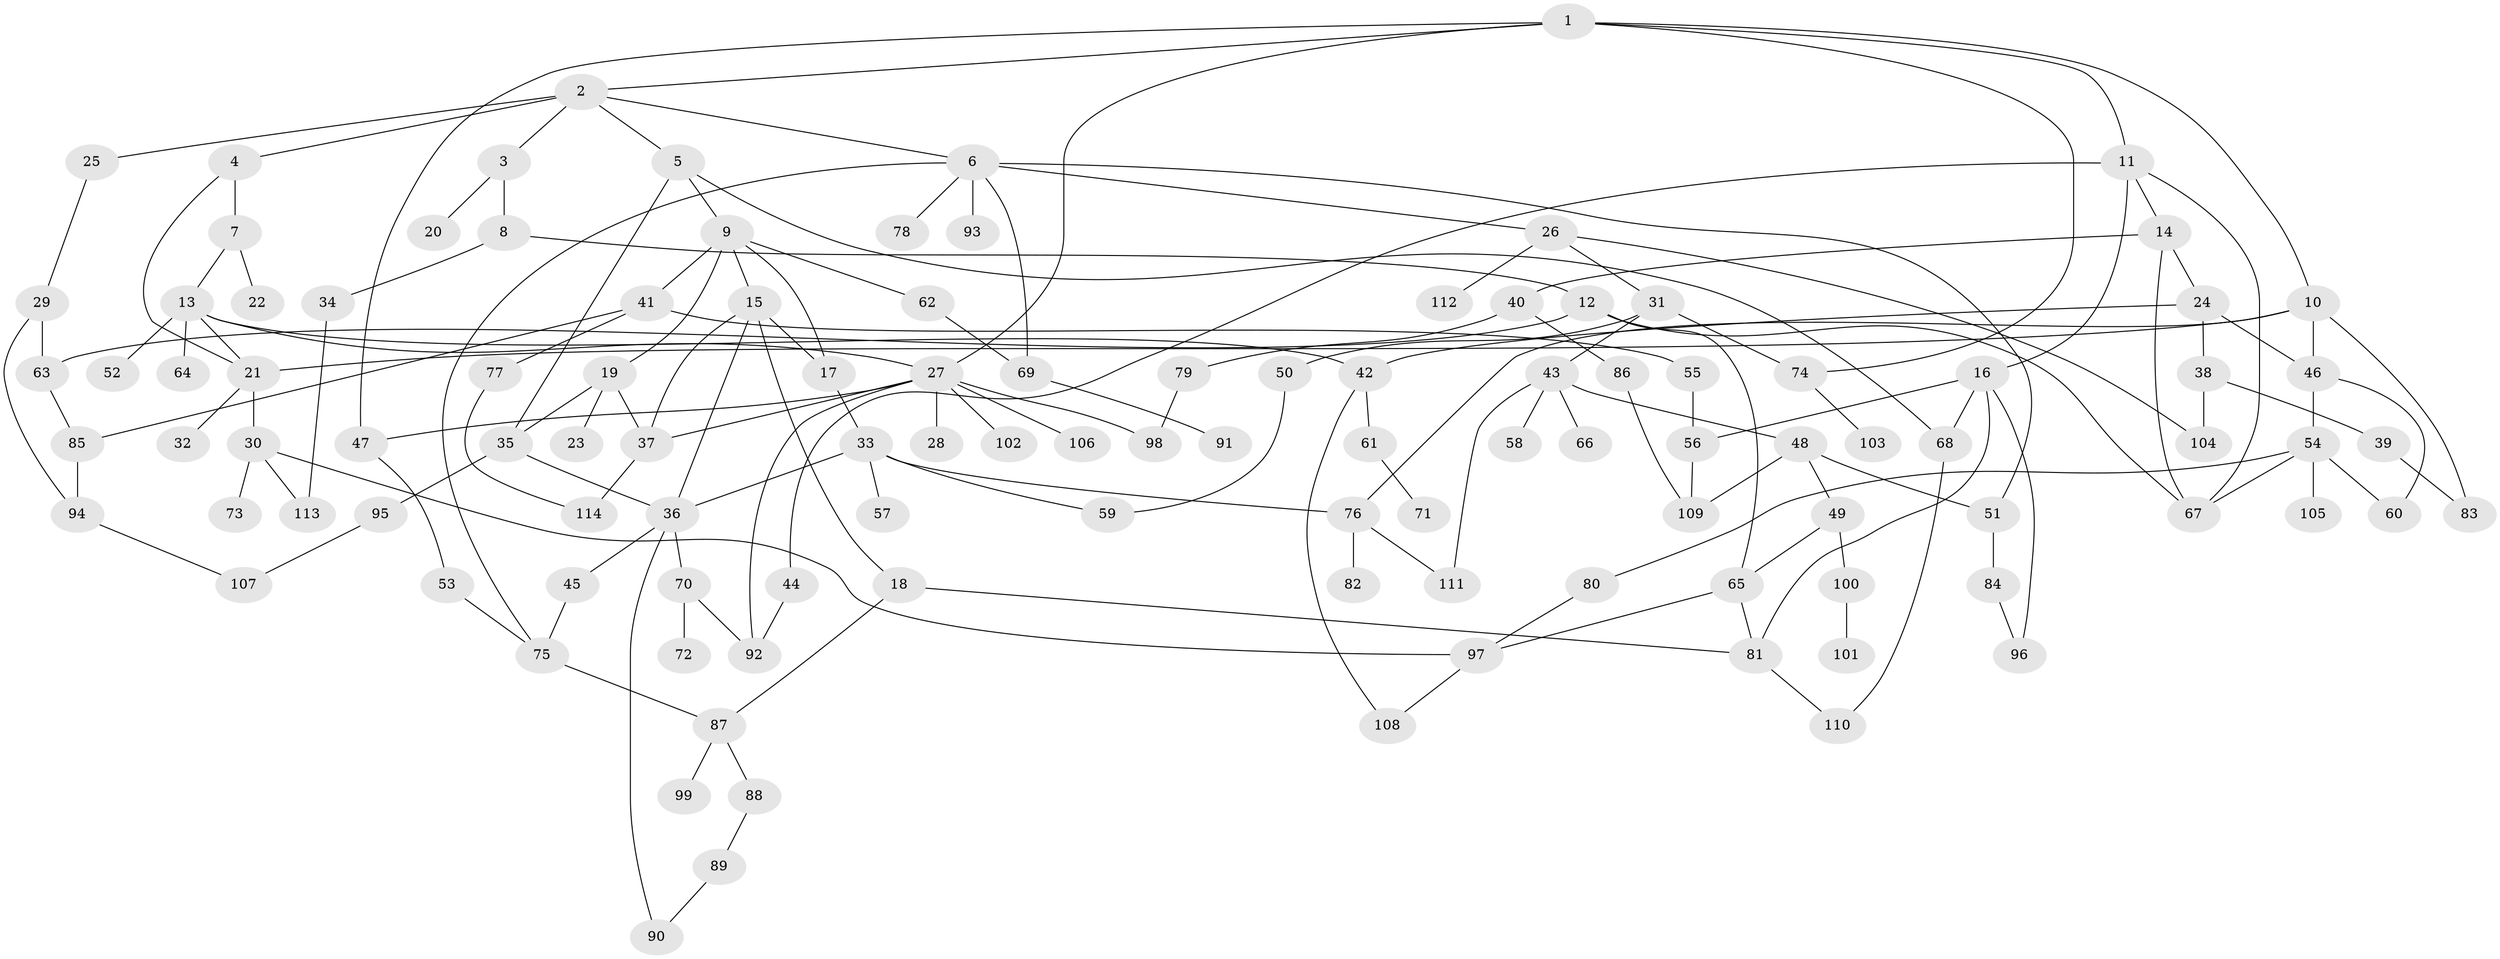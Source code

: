 // Generated by graph-tools (version 1.1) at 2025/25/03/09/25 03:25:32]
// undirected, 114 vertices, 162 edges
graph export_dot {
graph [start="1"]
  node [color=gray90,style=filled];
  1;
  2;
  3;
  4;
  5;
  6;
  7;
  8;
  9;
  10;
  11;
  12;
  13;
  14;
  15;
  16;
  17;
  18;
  19;
  20;
  21;
  22;
  23;
  24;
  25;
  26;
  27;
  28;
  29;
  30;
  31;
  32;
  33;
  34;
  35;
  36;
  37;
  38;
  39;
  40;
  41;
  42;
  43;
  44;
  45;
  46;
  47;
  48;
  49;
  50;
  51;
  52;
  53;
  54;
  55;
  56;
  57;
  58;
  59;
  60;
  61;
  62;
  63;
  64;
  65;
  66;
  67;
  68;
  69;
  70;
  71;
  72;
  73;
  74;
  75;
  76;
  77;
  78;
  79;
  80;
  81;
  82;
  83;
  84;
  85;
  86;
  87;
  88;
  89;
  90;
  91;
  92;
  93;
  94;
  95;
  96;
  97;
  98;
  99;
  100;
  101;
  102;
  103;
  104;
  105;
  106;
  107;
  108;
  109;
  110;
  111;
  112;
  113;
  114;
  1 -- 2;
  1 -- 10;
  1 -- 11;
  1 -- 47;
  1 -- 74;
  1 -- 27;
  2 -- 3;
  2 -- 4;
  2 -- 5;
  2 -- 6;
  2 -- 25;
  3 -- 8;
  3 -- 20;
  4 -- 7;
  4 -- 21;
  5 -- 9;
  5 -- 35;
  5 -- 68;
  6 -- 26;
  6 -- 51;
  6 -- 69;
  6 -- 78;
  6 -- 93;
  6 -- 75;
  7 -- 13;
  7 -- 22;
  8 -- 12;
  8 -- 34;
  9 -- 15;
  9 -- 17;
  9 -- 19;
  9 -- 41;
  9 -- 62;
  10 -- 46;
  10 -- 76;
  10 -- 83;
  10 -- 21;
  11 -- 14;
  11 -- 16;
  11 -- 44;
  11 -- 67;
  12 -- 67;
  12 -- 65;
  12 -- 63;
  13 -- 27;
  13 -- 42;
  13 -- 52;
  13 -- 64;
  13 -- 21;
  14 -- 24;
  14 -- 40;
  14 -- 67;
  15 -- 18;
  15 -- 17;
  15 -- 37;
  15 -- 36;
  16 -- 81;
  16 -- 96;
  16 -- 56;
  16 -- 68;
  17 -- 33;
  18 -- 87;
  18 -- 81;
  19 -- 23;
  19 -- 37;
  19 -- 35;
  21 -- 30;
  21 -- 32;
  24 -- 38;
  24 -- 46;
  24 -- 42;
  25 -- 29;
  26 -- 31;
  26 -- 104;
  26 -- 112;
  27 -- 28;
  27 -- 92;
  27 -- 98;
  27 -- 102;
  27 -- 106;
  27 -- 37;
  27 -- 47;
  29 -- 63;
  29 -- 94;
  30 -- 73;
  30 -- 113;
  30 -- 97;
  31 -- 43;
  31 -- 50;
  31 -- 74;
  33 -- 57;
  33 -- 59;
  33 -- 36;
  33 -- 76;
  34 -- 113;
  35 -- 36;
  35 -- 95;
  36 -- 45;
  36 -- 70;
  36 -- 90;
  37 -- 114;
  38 -- 39;
  38 -- 104;
  39 -- 83;
  40 -- 79;
  40 -- 86;
  41 -- 55;
  41 -- 77;
  41 -- 85;
  42 -- 61;
  42 -- 108;
  43 -- 48;
  43 -- 58;
  43 -- 66;
  43 -- 111;
  44 -- 92;
  45 -- 75;
  46 -- 54;
  46 -- 60;
  47 -- 53;
  48 -- 49;
  48 -- 51;
  48 -- 109;
  49 -- 65;
  49 -- 100;
  50 -- 59;
  51 -- 84;
  53 -- 75;
  54 -- 80;
  54 -- 105;
  54 -- 60;
  54 -- 67;
  55 -- 56;
  56 -- 109;
  61 -- 71;
  62 -- 69;
  63 -- 85;
  65 -- 97;
  65 -- 81;
  68 -- 110;
  69 -- 91;
  70 -- 72;
  70 -- 92;
  74 -- 103;
  75 -- 87;
  76 -- 82;
  76 -- 111;
  77 -- 114;
  79 -- 98;
  80 -- 97;
  81 -- 110;
  84 -- 96;
  85 -- 94;
  86 -- 109;
  87 -- 88;
  87 -- 99;
  88 -- 89;
  89 -- 90;
  94 -- 107;
  95 -- 107;
  97 -- 108;
  100 -- 101;
}
